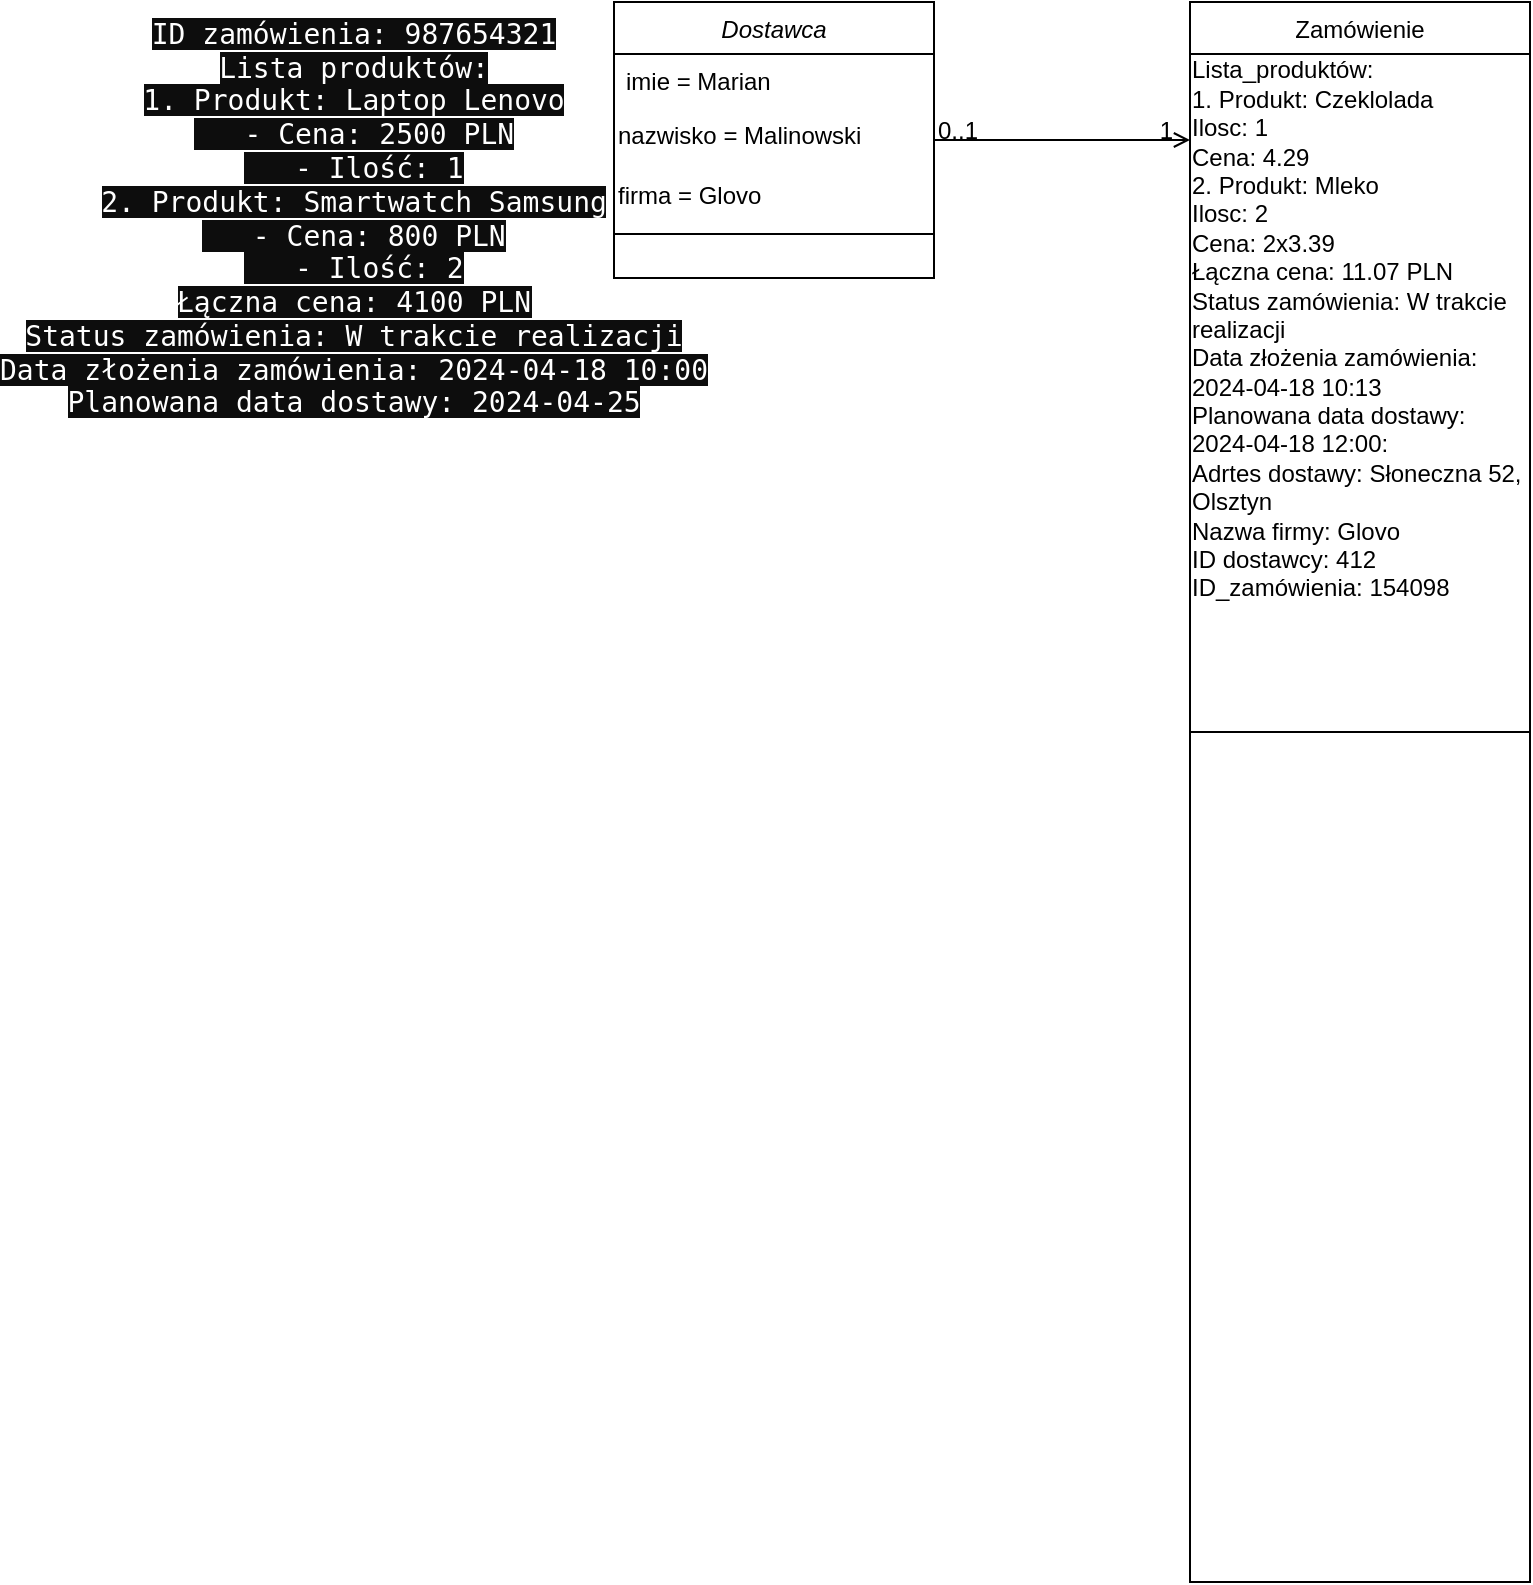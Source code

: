 <mxfile version="24.2.5" type="github">
  <diagram id="C5RBs43oDa-KdzZeNtuy" name="Page-1">
    <mxGraphModel dx="1934" dy="476" grid="1" gridSize="10" guides="1" tooltips="1" connect="1" arrows="1" fold="1" page="1" pageScale="1" pageWidth="827" pageHeight="1169" math="0" shadow="0">
      <root>
        <mxCell id="WIyWlLk6GJQsqaUBKTNV-0" />
        <mxCell id="WIyWlLk6GJQsqaUBKTNV-1" parent="WIyWlLk6GJQsqaUBKTNV-0" />
        <mxCell id="zkfFHV4jXpPFQw0GAbJ--0" value="Dostawca" style="swimlane;fontStyle=2;align=center;verticalAlign=top;childLayout=stackLayout;horizontal=1;startSize=26;horizontalStack=0;resizeParent=1;resizeLast=0;collapsible=1;marginBottom=0;rounded=0;shadow=0;strokeWidth=1;" parent="WIyWlLk6GJQsqaUBKTNV-1" vertex="1">
          <mxGeometry x="220" y="120" width="160" height="138" as="geometry">
            <mxRectangle x="230" y="140" width="160" height="26" as="alternateBounds" />
          </mxGeometry>
        </mxCell>
        <mxCell id="zkfFHV4jXpPFQw0GAbJ--3" value="imie = Marian&#xa;" style="text;align=left;verticalAlign=top;spacingLeft=4;spacingRight=4;overflow=hidden;rotatable=0;points=[[0,0.5],[1,0.5]];portConstraint=eastwest;rounded=0;shadow=0;html=0;" parent="zkfFHV4jXpPFQw0GAbJ--0" vertex="1">
          <mxGeometry y="26" width="160" height="26" as="geometry" />
        </mxCell>
        <mxCell id="e5u3b3sne-NOry9ZG3tP-1" value="nazwisko = Malinowski" style="text;html=1;align=left;verticalAlign=middle;whiteSpace=wrap;rounded=0;" vertex="1" parent="zkfFHV4jXpPFQw0GAbJ--0">
          <mxGeometry y="52" width="160" height="30" as="geometry" />
        </mxCell>
        <mxCell id="e5u3b3sne-NOry9ZG3tP-2" value="firma = Glovo" style="text;html=1;align=left;verticalAlign=middle;whiteSpace=wrap;rounded=0;" vertex="1" parent="zkfFHV4jXpPFQw0GAbJ--0">
          <mxGeometry y="82" width="160" height="30" as="geometry" />
        </mxCell>
        <mxCell id="zkfFHV4jXpPFQw0GAbJ--4" value="" style="line;html=1;strokeWidth=1;align=left;verticalAlign=middle;spacingTop=-1;spacingLeft=3;spacingRight=3;rotatable=0;labelPosition=right;points=[];portConstraint=eastwest;" parent="zkfFHV4jXpPFQw0GAbJ--0" vertex="1">
          <mxGeometry y="112" width="160" height="8" as="geometry" />
        </mxCell>
        <mxCell id="zkfFHV4jXpPFQw0GAbJ--17" value="Zamówienie" style="swimlane;fontStyle=0;align=center;verticalAlign=top;childLayout=stackLayout;horizontal=1;startSize=26;horizontalStack=0;resizeParent=1;resizeLast=0;collapsible=1;marginBottom=0;rounded=0;shadow=0;strokeWidth=1;" parent="WIyWlLk6GJQsqaUBKTNV-1" vertex="1">
          <mxGeometry x="508" y="120" width="170" height="790" as="geometry">
            <mxRectangle x="550" y="140" width="160" height="26" as="alternateBounds" />
          </mxGeometry>
        </mxCell>
        <mxCell id="e5u3b3sne-NOry9ZG3tP-5" value="&lt;div style=&quot;text-align: left;&quot;&gt;&lt;span style=&quot;background-color: initial;&quot;&gt;Lista_produktów:&amp;nbsp;&lt;/span&gt;&lt;/div&gt;&lt;div style=&quot;text-align: left;&quot;&gt;1. Produkt: Czeklolada&lt;/div&gt;&lt;div style=&quot;text-align: left;&quot;&gt;Ilosc: 1&lt;/div&gt;&lt;div style=&quot;text-align: left;&quot;&gt;Cena: 4.29&lt;/div&gt;&lt;div style=&quot;text-align: left;&quot;&gt;2. Produkt: Mleko&lt;/div&gt;&lt;div style=&quot;text-align: left;&quot;&gt;Ilosc: 2&lt;/div&gt;&lt;div style=&quot;text-align: left;&quot;&gt;Cena: 2x3.39&lt;/div&gt;&lt;div style=&quot;text-align: left;&quot;&gt;Łączna cena: 11.07 PLN&lt;/div&gt;&lt;div style=&quot;text-align: left;&quot;&gt;Status zamówienia: W trakcie realizacji&lt;/div&gt;&lt;div style=&quot;text-align: left;&quot;&gt;Data złożenia zamówienia: 2024-04-18 10:13&lt;/div&gt;&lt;div style=&quot;text-align: left;&quot;&gt;Planowana data dostawy: 2024-04-18 12:00:&lt;/div&gt;&lt;div style=&quot;text-align: left;&quot;&gt;Adrtes dostawy: Słoneczna 52, Olsztyn&lt;/div&gt;&lt;div style=&quot;text-align: left;&quot;&gt;Nazwa firmy: Glovo&lt;/div&gt;&lt;div style=&quot;text-align: left;&quot;&gt;ID dostawcy: 412&lt;/div&gt;&lt;div style=&quot;text-align: left;&quot;&gt;&lt;span style=&quot;text-align: center;&quot;&gt;ID_zamówienia: 154098&lt;/span&gt;&lt;br&gt;&lt;/div&gt;&lt;div&gt;&lt;br&gt;&lt;/div&gt;&lt;div&gt;&lt;br&gt;&lt;/div&gt;" style="text;html=1;align=center;verticalAlign=middle;whiteSpace=wrap;rounded=0;" vertex="1" parent="zkfFHV4jXpPFQw0GAbJ--17">
          <mxGeometry y="26" width="170" height="304" as="geometry" />
        </mxCell>
        <mxCell id="zkfFHV4jXpPFQw0GAbJ--23" value="" style="line;html=1;strokeWidth=1;align=left;verticalAlign=middle;spacingTop=-1;spacingLeft=3;spacingRight=3;rotatable=0;labelPosition=right;points=[];portConstraint=eastwest;" parent="zkfFHV4jXpPFQw0GAbJ--17" vertex="1">
          <mxGeometry y="330" width="170" height="70" as="geometry" />
        </mxCell>
        <mxCell id="zkfFHV4jXpPFQw0GAbJ--26" value="" style="endArrow=open;shadow=0;strokeWidth=1;rounded=0;curved=0;endFill=1;edgeStyle=elbowEdgeStyle;elbow=vertical;" parent="WIyWlLk6GJQsqaUBKTNV-1" source="zkfFHV4jXpPFQw0GAbJ--0" target="zkfFHV4jXpPFQw0GAbJ--17" edge="1">
          <mxGeometry x="0.5" y="41" relative="1" as="geometry">
            <mxPoint x="380" y="192" as="sourcePoint" />
            <mxPoint x="540" y="192" as="targetPoint" />
            <mxPoint x="-40" y="32" as="offset" />
          </mxGeometry>
        </mxCell>
        <mxCell id="zkfFHV4jXpPFQw0GAbJ--27" value="0..1" style="resizable=0;align=left;verticalAlign=bottom;labelBackgroundColor=none;fontSize=12;" parent="zkfFHV4jXpPFQw0GAbJ--26" connectable="0" vertex="1">
          <mxGeometry x="-1" relative="1" as="geometry">
            <mxPoint y="4" as="offset" />
          </mxGeometry>
        </mxCell>
        <mxCell id="zkfFHV4jXpPFQw0GAbJ--28" value="1" style="resizable=0;align=right;verticalAlign=bottom;labelBackgroundColor=none;fontSize=12;" parent="zkfFHV4jXpPFQw0GAbJ--26" connectable="0" vertex="1">
          <mxGeometry x="1" relative="1" as="geometry">
            <mxPoint x="-7" y="4" as="offset" />
          </mxGeometry>
        </mxCell>
        <mxCell id="e5u3b3sne-NOry9ZG3tP-0" value="&lt;span style=&quot;color: rgb(255, 255, 255); font-family: &amp;quot;Söhne Mono&amp;quot;, Monaco, &amp;quot;Andale Mono&amp;quot;, &amp;quot;Ubuntu Mono&amp;quot;, monospace; font-size: 14px; text-align: left; white-space: pre; background-color: rgb(13, 13, 13);&quot;&gt;ID zamówienia: 987654321&lt;br/&gt;Lista produktów:&lt;br/&gt;1. Produkt: Laptop Lenovo&lt;br/&gt;   - Cena: 2500 PLN&lt;br/&gt;   - Ilość: 1&lt;br/&gt;2. Produkt: Smartwatch Samsung&lt;br/&gt;   - Cena: 800 PLN&lt;br/&gt;   - Ilość: 2&lt;br/&gt;Łączna cena: 4100 PLN&lt;br/&gt;Status zamówienia: W trakcie realizacji&lt;br/&gt;Data złożenia zamówienia: 2024-04-18 10:00&lt;br/&gt;Planowana data dostawy: 2024-04-25&lt;/span&gt;" style="text;html=1;align=center;verticalAlign=middle;whiteSpace=wrap;rounded=0;" vertex="1" parent="WIyWlLk6GJQsqaUBKTNV-1">
          <mxGeometry x="10" y="210" width="160" height="36" as="geometry" />
        </mxCell>
      </root>
    </mxGraphModel>
  </diagram>
</mxfile>
